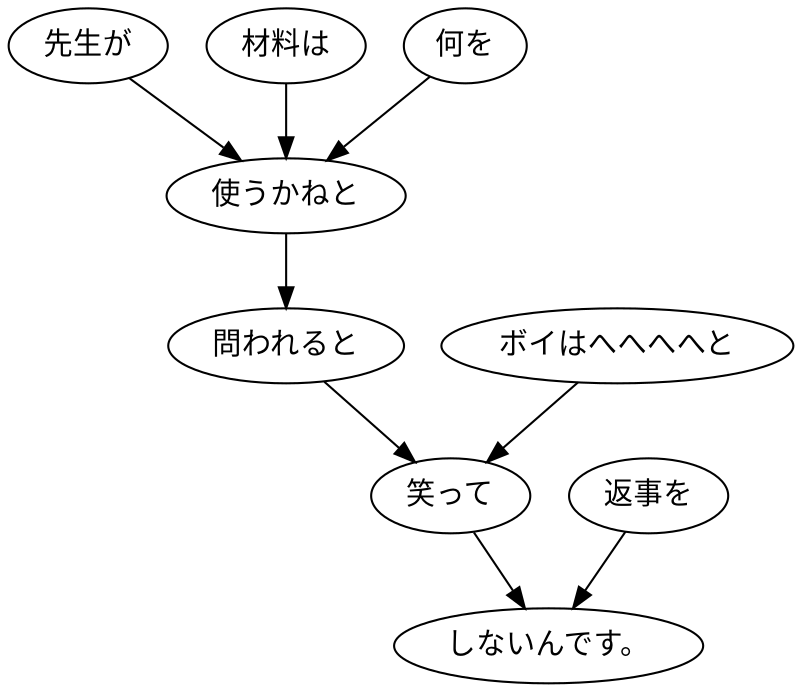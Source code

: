 digraph graph790 {
	node0 [label="先生が"];
	node1 [label="材料は"];
	node2 [label="何を"];
	node3 [label="使うかねと"];
	node4 [label="問われると"];
	node5 [label="ボイはへへへへと"];
	node6 [label="笑って"];
	node7 [label="返事を"];
	node8 [label="しないんです。"];
	node0 -> node3;
	node1 -> node3;
	node2 -> node3;
	node3 -> node4;
	node4 -> node6;
	node5 -> node6;
	node6 -> node8;
	node7 -> node8;
}
